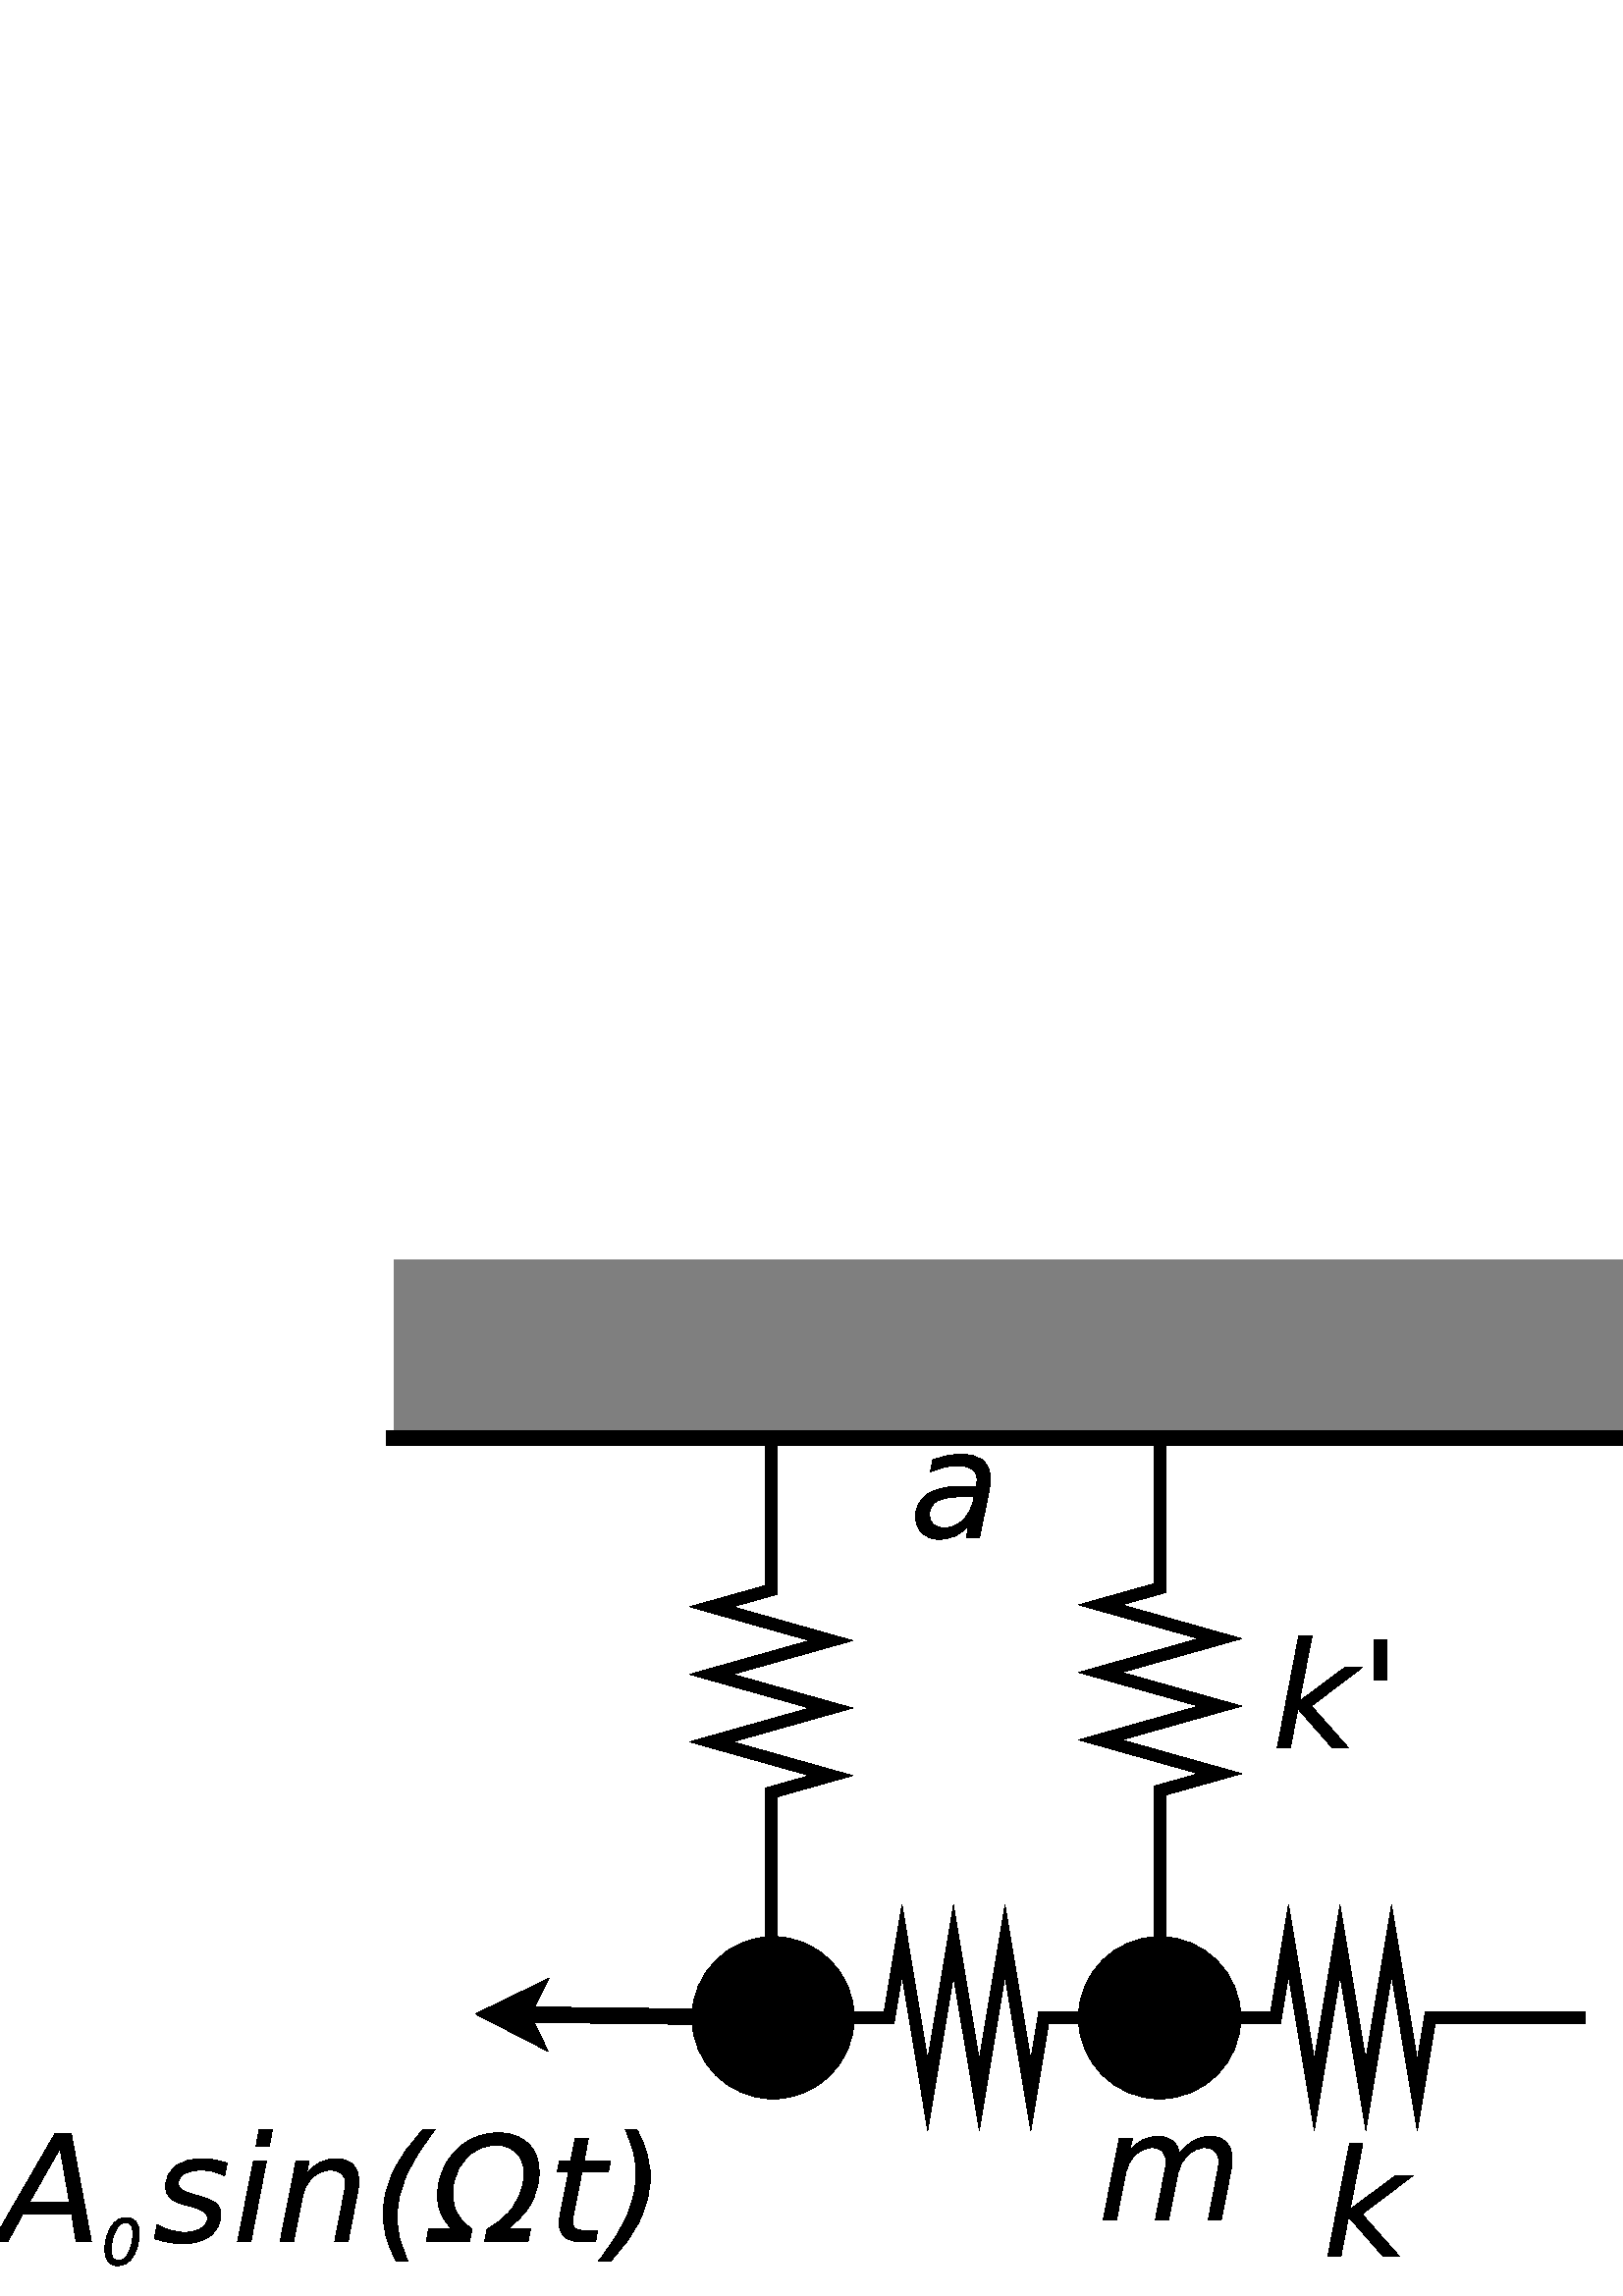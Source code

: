 %!PS-Adobe-2.0 EPSF-2.0
%%Orientation: Portrait
%%Magnification: 1.0
%%BoundingBox: 0 0 1166 380
%%BeginSetup
%%EndSetup
%%EndComments
%%BeginProlog
[ /.notdef /.notdef /.notdef /.notdef /.notdef /.notdef /.notdef /.notdef /.notdef /.notdef
/.notdef /.notdef /.notdef /.notdef /.notdef /.notdef /.notdef /.notdef /.notdef /.notdef
/.notdef /.notdef /.notdef /.notdef /.notdef /.notdef /.notdef /.notdef /.notdef /.notdef
/.notdef /.notdef /space /exclam /quotedbl /numbersign /dollar /percent /ampersand /quoteright
/parenleft /parenright /asterisk /plus /comma /hyphen /period /slash /zero /one
/two /three /four /five /six /seven /eight /nine /colon /semicolon
/less /equal /greater /question /at /A /B /C /D /E
/F /G /H /I /J /K /L /M /N /O
/P /Q /R /S /T /U /V /W /X /Y
/Z /bracketleft /backslash /bracketright /asciicircum /underscore /quoteleft /a /b /c
/d /e /f /g /h /i /j /k /l /m
/n /o /p /q /r /s /t /u /v /w
/x /y /z /braceleft /bar /braceright /asciitilde /.notdef /.notdef /.notdef
/.notdef /.notdef /.notdef /.notdef /.notdef /.notdef /.notdef /.notdef /.notdef /.notdef
/.notdef /.notdef /.notdef /.notdef /.notdef /.notdef /.notdef /.notdef /.notdef /.notdef
/.notdef /.notdef /.notdef /.notdef /.notdef /.notdef /.notdef /.notdef /.notdef /.notdef
/space /exclamdown /cent /sterling /currency /yen /brokenbar /section /dieresis /copyright
/ordfeminine /guillemotleft /logicalnot /hyphen /registered /macron /degree /plusminus /twosuperior /threesuperior
/acute /mu /paragraph /periodcentered /cedilla /onesuperior /ordmasculine /guillemotright /onequarter /onehalf
/threequarters /questiondown /Agrave /Aacute /Acircumflex /Atilde /Adieresis /Aring /AE /Ccedilla
/Egrave /Eacute /Ecircumflex /Edieresis /Igrave /Iacute /Icircumflex /Idieresis /Eth /Ntilde
/Ograve /Oacute /Ocircumflex /Otilde /Odieresis /multiply /Oslash /Ugrave /Uacute /Ucircumflex
/Udieresis /Yacute /Thorn /germandbls /agrave /aacute /acircumflex /atilde /adieresis /aring
/ae /ccedilla /egrave /eacute /ecircumflex /edieresis /igrave /iacute /icircumflex /idieresis
/eth /ntilde /ograve /oacute /ocircumflex /otilde /odieresis /divide /oslash /ugrave
/uacute /ucircumflex /udieresis /yacute /thorn /ydieresis] /isolatin1encoding exch def
/cp {closepath} bind def
/c {curveto} bind def
/f {fill} bind def
/a {arc} bind def
/ef {eofill} bind def
/ex {exch} bind def
/gr {grestore} bind def
/gs {gsave} bind def
/sa {save} bind def
/rs {restore} bind def
/l {lineto} bind def
/m {moveto} bind def
/rm {rmoveto} bind def
/n {newpath} bind def
/s {stroke} bind def
/sh {show} bind def
/slc {setlinecap} bind def
/slj {setlinejoin} bind def
/slw {setlinewidth} bind def
/srgb {setrgbcolor} bind def
/rot {rotate} bind def
/sc {scale} bind def
/sd {setdash} bind def
/ff {findfont} bind def
/sf {setfont} bind def
/scf {scalefont} bind def
/sw {stringwidth pop} bind def
/tr {translate} bind def

/ellipsedict 8 dict def
ellipsedict /mtrx matrix put
/ellipse
{ ellipsedict begin
   /endangle exch def
   /startangle exch def
   /yrad exch def
   /xrad exch def
   /y exch def
   /x exch def   /savematrix mtrx currentmatrix def
   x y tr xrad yrad sc
   0 0 1 startangle endangle arc
   savematrix setmatrix
   end
} def

/mergeprocs {
dup length
3 -1 roll
dup
length
dup
5 1 roll
3 -1 roll
add
array cvx
dup
3 -1 roll
0 exch
putinterval
dup
4 2 roll
putinterval
} bind def
/dpi_x 300 def
/dpi_y 300 def
/conicto {
    /to_y exch def
    /to_x exch def
    /conic_cntrl_y exch def
    /conic_cntrl_x exch def
    currentpoint
    /p0_y exch def
    /p0_x exch def
    /p1_x p0_x conic_cntrl_x p0_x sub 2 3 div mul add def
    /p1_y p0_y conic_cntrl_y p0_y sub 2 3 div mul add def
    /p2_x p1_x to_x p0_x sub 1 3 div mul add def
    /p2_y p1_y to_y p0_y sub 1 3 div mul add def
    p1_x p1_y p2_x p2_y to_x to_y curveto
} bind def
/start_ol { gsave 1.1 dpi_x div dup scale} bind def
/end_ol { closepath fill grestore } bind def
28.346 -28.346 scale
-0.3 -15.1 translate
%%EndProlog


0.498 0.498 0.498 srgb
n 39.35 1.75 m 39.35 14.95 l 41.35 14.95 l 41.35 1.75 l f
0.1 slw
[] 0 sd
[] 0 sd
0 slj
n 39.35 1.75 m 39.35 14.95 l 41.35 14.95 l 41.35 1.75 l cp s
0.0 0.0 0.0 srgb
0.498 0.498 0.498 srgb
n 5.45 1.75 m 5.45 4.0 l 39.3 4.0 l 39.3 1.75 l f
0.1 slw
[] 0 sd
[] 0 sd
0 slj
n 5.45 1.75 m 5.45 4.0 l 39.3 4.0 l 39.3 1.75 l cp s
0.0 0.0 0.0 srgb
0.1 slw
[] 0 sd
[] 0 sd
0 slc
0 slj
0.1 slw
0 slc
0 slj
[] 0 sd
n 10.3 11.5 1.0 1.0 0 360 ellipse f
n 10.3 11.5 1.0 1.0 0 360 ellipse cp s
0 slc
0 slj
[] 0 sd
n 10.3 11.5 1.0 1.0 0 360 ellipse cp s
0.15 slw
[] 0 sd
[] 0 sd
0 slc
0 slj
0.15 slw
0 slc
0 slj
[] 0 sd
n 10.3 11.5 m 11.8 11.5 l 11.967 10.5 l 12.3 12.5 l 12.633 10.5 l 12.967 12.5 l 13.3 10.5 l 13.633 12.5 l 13.8 11.5 l 15.3 11.5 l s
0.15 slw
[] 0 sd
[] 0 sd
0 slc
0 slj
0.15 slw
0 slc
0 slj
[] 0 sd
n 15.3 11.5 m 16.8 11.5 l 16.967 10.5 l 17.3 12.5 l 17.633 10.5 l 17.967 12.5 l 18.3 10.5 l 18.633 12.5 l 18.8 11.5 l 20.3 11.5 l s
0.1 slw
[] 0 sd
[] 0 sd
0 slc
0 slj
0.1 slw
0 slc
0 slj
[] 0 sd
n 15.3 11.5 1.0 1.0 0 360 ellipse f
n 15.3 11.5 1.0 1.0 0 360 ellipse cp s
0 slc
0 slj
[] 0 sd
n 15.3 11.5 1.0 1.0 0 360 ellipse cp s
0.15 slw
[0.2] 0 sd
[0.5] 0 sd
0 slc
n 20.3 11.5 m 22.3 11.5 l s
0.15 slw
[0.5] 0 sd
[0.5] 0 sd
0 slc
n 22.25 11.5 m 24.25 11.5 l s
0.1 slw
[] 0 sd
[] 0 sd
0 slc
0 slj
0.1 slw
0 slc
0 slj
[] 0 sd
n 34.3 11.5 1.0 1.0 0 360 ellipse f
n 34.3 11.5 1.0 1.0 0 360 ellipse cp s
0 slc
0 slj
[] 0 sd
n 34.3 11.5 1.0 1.0 0 360 ellipse cp s
0.15 slw
[] 0 sd
[] 0 sd
0 slc
0 slj
0.15 slw
0 slc
0 slj
[] 0 sd
n 29.25 11.5 m 30.75 11.5 l 30.917 10.5 l 31.25 12.5 l 31.583 10.5 l 31.917 12.5 l 32.25 10.5 l 32.583 12.5 l 32.75 11.5 l 34.25 11.5 l s
0.15 slw
[] 0 sd
[] 0 sd
0 slc
0 slj
0.15 slw
0 slc
0 slj
[] 0 sd
n 24.25 11.5 m 25.75 11.5 l 25.917 10.5 l 26.25 12.5 l 26.583 10.5 l 26.917 12.5 l 27.25 10.5 l 27.583 12.5 l 27.75 11.5 l 29.25 11.5 l s
0.1 slw
[] 0 sd
[] 0 sd
0 slc
0 slj
0.1 slw
0 slc
0 slj
[] 0 sd
n 29.3 11.5 1.0 1.0 0 360 ellipse f
n 29.3 11.5 1.0 1.0 0 360 ellipse cp s
0 slc
0 slj
[] 0 sd
n 29.3 11.5 1.0 1.0 0 360 ellipse cp s
0.2 slw
[] 0 sd
[] 0 sd
0 slc
n 5.3 4.0 m 39.3 4.0 l s
0.2 slw
[] 0 sd
[] 0 sd
0 slc
n 9.25 11.486 m 7.049 11.458 l s
[] 0 sd
0 slj
0 slc
n 6.674 11.453 m 7.177 11.209 l 7.049 11.458 l 7.17 11.709 l ef
n 6.674 11.453 m 7.177 11.209 l 7.049 11.458 l 7.17 11.709 l cp s
gsave 0.3 14.4 translate 0.035 -0.035 scale
start_ol
5521 10880 moveto
7190 10880 lineto
9216 0 lineto
7673 0 lineto
7219 2816 lineto
2304 2816 lineto
761 0 lineto
-768 0 lineto
5521 10880 lineto
6049 9433 moveto
2984 4032 lineto
6992 4032 lineto
6049 9433 lineto
end_ol grestore 
gsave 1.651 14.4 translate 0.035 -0.035 scale
start_ol
end_ol grestore 
gsave 2.278 14.4 translate 0.035 -0.035 scale
start_ol
7474 7936 moveto
7219 6656 lineto
6682 6944 6085 7088 conicto
5489 7232 4856 7232 conicto
3789 7232 3174 6874 conicto
2560 6517 2560 5904 conicto
2560 5189 4010 4806 conicto
4122 4777 4174 4763 conicto
4615 4633 lineto
5953 4261 6400 3853 conicto
6848 3445 6848 2738 conicto
6848 1441 5808 624 conicto
4768 -192 3087 -192 conicto
2439 -192 1725 -67 conicto
1012 57 152 320 conicto
415 1728 lineto
1150 1351 1863 1155 conicto
2577 960 3232 960 conicto
4241 960 4872 1379 conicto
5504 1799 5504 2442 conicto
5504 3136 3845 3563 conicto
3703 3599 lineto
3232 3715 lineto
2220 3985 1750 4425 conicto
1280 4866 1280 5551 conicto
1280 6854 2262 7619 conicto
3245 8384 4932 8384 conicto
5597 8384 6228 8272 conicto
6860 8160 7474 7936 conicto
end_ol grestore 
gsave 3.307 14.4 translate 0.035 -0.035 scale
start_ol
2688 11328 moveto
4028 11328 lineto
3700 9600 lineto
2368 9600 lineto
2688 11328 lineto
2112 8128 moveto
3416 8128 lineto
1856 0 lineto
512 0 lineto
2112 8128 lineto
end_ol grestore 
gsave 3.857 14.4 translate 0.035 -0.035 scale
start_ol
8317 4953 moveto
7360 0 lineto
6013 0 lineto
6967 4902 lineto
7032 5246 7068 5510 conicto
7105 5774 7105 5928 conicto
7105 6543 6719 6887 conicto
6333 7232 5642 7232 conicto
4565 7232 3786 6510 conicto
3007 5788 2767 4550 conicto
1869 0 lineto
512 0 lineto
2112 8128 lineto
3451 8128 lineto
3182 6917 lineto
3743 7618 4529 8001 conicto
5316 8384 6183 8384 conicto
7261 8384 7854 7801 conicto
8448 7218 8448 6162 conicto
8448 5900 8415 5601 conicto
8382 5303 8317 4953 conicto
end_ol grestore 
gsave 5.108 14.4 translate 0.035 -0.035 scale
start_ol
6400 11328 moveto
4465 8912 3512 6741 conicto
2560 4570 2560 2556 conicto
2560 1402 2837 267 conicto
3115 -867 3670 -1984 conicto
2501 -1984 lineto
1819 -729 1485 457 conicto
1152 1643 1152 2782 conicto
1152 4949 2161 7076 conicto
3170 9204 5210 11328 conicto
6400 11328 lineto
end_ol grestore 
gsave 5.877 14.4 translate 0.035 -0.035 scale
start_ol
10012 1296 moveto
9757 0 lineto
5388 0 lineto
5643 1296 lineto
7070 2002 8024 3211 conicto
8978 4420 9262 5891 conicto
9604 7638 8846 8694 conicto
8089 9750 6516 9750 conicto
4944 9750 3779 8694 conicto
2607 7631 2264 5891 conicto
1981 4420 2468 3211 conicto
2963 2002 4121 1296 conicto
3866 0 lineto
-502 0 lineto
-248 1296 lineto
2075 1296 lineto
1121 2308 801 3393 conicto
488 4478 743 5818 conicto
1194 8133 2869 9567 conicto
4544 11002 6764 11002 conicto
8971 11002 10092 9568 conicto
11213 8140 10776 5891 conicto
10507 4478 9779 3400 conicto
9051 2323 7682 1296 conicto
10012 1296 lineto
end_ol grestore 
gsave 7.386 14.4 translate 0.035 -0.035 scale
start_ol
6322 8128 moveto
6118 7104 lineto
3446 7104 lineto
2579 2707 lineto
2536 2461 2514 2294 conicto
2492 2128 2492 2034 conicto
2492 1571 2772 1361 conicto
3052 1152 3671 1152 conicto
5026 1152 lineto
4800 0 lineto
3519 0 lineto
2325 0 1738 469 conicto
1152 939 1152 1893 conicto
1152 2061 1174 2263 conicto
1196 2465 1239 2707 conicto
2106 7104 lineto
967 7104 lineto
1181 8128 lineto
2295 8128 lineto
2747 10432 lineto
4087 10432 lineto
3642 8128 lineto
6322 8128 lineto
end_ol grestore 
gsave 8.16 14.4 translate 0.035 -0.035 scale
start_ol
-960 -1984 moveto
982 432 1931 2603 conicto
2880 4774 2880 6788 conicto
2880 7942 2609 9076 conicto
2339 10211 1790 11328 conicto
2946 11328 lineto
3624 10065 3956 8890 conicto
4288 7715 4288 6577 conicto
4288 4402 3273 2260 conicto
2259 118 237 -1984 conicto
-960 -1984 lineto
end_ol grestore 
gsave 1.6 14.7 translate 0.035 -0.035 scale
start_ol
2588 4800 moveto
3227 4800 3565 4376 conicto
3904 3952 3904 3158 conicto
3904 2555 3745 1960 conicto
3586 1365 3300 894 conicto
3007 423 2612 179 conicto
2217 -64 1738 -64 conicto
1122 -64 785 363 conicto
448 790 448 1578 conicto
448 2175 610 2773 conicto
772 3371 1062 3839 conicto
1351 4310 1740 4555 conicto
2129 4800 2588 4800 conicto
2546 4288 moveto
2310 4288 2097 4161 conicto
1884 4035 1713 3788 conicto
1427 3376 1257 2758 conicto
1088 2141 1088 1492 conicto
1088 976 1270 712 conicto
1452 448 1806 448 conicto
2055 448 2266 574 conicto
2478 701 2649 948 conicto
2931 1357 3097 1974 conicto
3264 2591 3264 3244 conicto
3264 3760 3082 4024 conicto
2900 4288 2546 4288 conicto
end_ol grestore 
0.2 slw
[] 0 sd
[] 0 sd
0 slc
n 39.3 4.0 m 39.3 15.0 l s
0.15 slw
[] 0 sd
[] 0 sd
0 slc
0 slj
0.15 slw
0 slc
0 slj
[] 0 sd
n 34.305 11.481 m 35.805 11.481 l 35.972 10.481 l 36.305 12.481 l 36.638 10.481 l 36.972 12.481 l 37.305 10.481 l 37.638 12.481 l 37.805 11.481 l 39.305 11.481 l s
0.15 slw
[] 0 sd
[] 0 sd
0 slc
0 slj
0.15 slw
0 slc
0 slj
[] 0 sd
n 10.275 4.0 m 10.275 5.965 l 9.5 6.183 l 11.05 6.62 l 9.5 7.057 l 11.05 7.493 l 9.5 7.93 l 11.05 8.367 l 10.275 8.585 l 10.275 10.55 l s
0.15 slw
[] 0 sd
[] 0 sd
0 slc
0 slj
0.15 slw
0 slc
0 slj
[] 0 sd
n 15.307 3.975 m 15.307 5.94 l 14.532 6.158 l 16.082 6.595 l 14.532 7.032 l 16.082 7.468 l 14.532 7.905 l 16.082 8.342 l 15.307 8.56 l 15.307 10.525 l s
0.15 slw
[] 0 sd
[] 0 sd
0 slc
0 slj
0.15 slw
0 slc
0 slj
[] 0 sd
n 29.312 3.95 m 29.312 5.915 l 28.537 6.133 l 30.087 6.57 l 28.537 7.007 l 30.087 7.443 l 28.537 7.88 l 30.087 8.317 l 29.312 8.535 l 29.312 10.5 l s
0.15 slw
[] 0 sd
[] 0 sd
0 slc
0 slj
0.15 slw
0 slc
0 slj
[] 0 sd
n 34.267 4.025 m 34.267 5.99 l 33.492 6.208 l 35.042 6.645 l 33.492 7.082 l 35.042 7.518 l 33.492 7.955 l 35.042 8.392 l 34.267 8.61 l 34.267 10.575 l s
gsave 14.505 14.11 translate 0.035 -0.035 scale
start_ol
13386 4953 moveto
12416 0 lineto
11100 0 lineto
12043 4909 lineto
12102 5224 12131 5451 conicto
12160 5678 12160 5840 conicto
12160 6499 11794 6865 conicto
11428 7232 10770 7232 conicto
9790 7232 9022 6495 conicto
8254 5759 8027 4580 conicto
7104 0 lineto
5773 0 lineto
6721 4909 lineto
6779 5180 6807 5411 conicto
6836 5642 6836 5825 conicto
6836 6492 6474 6862 conicto
6113 7232 5476 7232 conicto
4492 7232 3732 6495 conicto
2973 5759 2749 4580 conicto
1856 0 lineto
512 0 lineto
2112 8128 lineto
3443 8128 lineto
3190 6932 lineto
3737 7640 4469 8012 conicto
5202 8384 6041 8384 conicto
6931 8384 7503 7920 conicto
8075 7457 8192 6631 conicto
8804 7486 9609 7935 conicto
10414 8384 11311 8384 conicto
12360 8384 12932 7779 conicto
13504 7175 13504 6068 conicto
13504 5827 13474 5539 conicto
13445 5252 13386 4953 conicto
end_ol grestore 
gsave 17.41 14.585 translate 0.035 -0.035 scale
start_ol
2688 11328 moveto
4029 11328 lineto
2746 4710 lineto
7346 8128 lineto
9088 8128 lineto
3956 4238 lineto
7703 0 lineto
6078 0 lineto
2595 3970 lineto
1833 0 lineto
512 0 lineto
2688 11328 lineto
end_ol grestore 
gsave 12.06 5.285 translate 0.035 -0.035 scale
start_ol
8041 4636 moveto
7097 0 lineto
5763 0 lineto
6007 1269 lineto
5420 535 4670 171 conicto
3921 -192 3001 -192 conicto
1965 -192 1302 439 conicto
640 1071 640 2060 conicto
640 3474 1776 4297 conicto
2912 5120 4908 5120 conicto
6747 5120 lineto
6819 5496 lineto
6834 5555 6841 5625 conicto
6848 5695 6848 5843 conicto
6848 6501 6327 6866 conicto
5806 7232 4865 7232 conicto
4218 7232 3539 7072 conicto
2860 6912 2141 6592 conicto
2371 7808 lineto
3127 8096 3850 8240 conicto
4573 8384 5249 8384 conicto
6688 8384 7440 7749 conicto
8192 7115 8192 5905 conicto
8192 5662 8154 5333 conicto
8117 5005 8041 4636 conicto
6553 4096 moveto
5231 4096 lineto
3607 4096 2827 3661 conicto
2048 3226 2048 2312 conicto
2048 1679 2447 1319 conicto
2846 960 3550 960 conicto
4628 960 5432 1733 conicto
6237 2506 6496 3801 conicto
6553 4096 lineto
end_ol grestore 
gsave 16.755 8.01 translate 0.035 -0.035 scale
start_ol
2688 11328 moveto
4029 11328 lineto
2746 4710 lineto
7346 8128 lineto
9088 8128 lineto
3956 4238 lineto
7703 0 lineto
6078 0 lineto
2595 3970 lineto
1833 0 lineto
512 0 lineto
2688 11328 lineto
end_ol grestore 
gsave 17.899 8.01 translate 0.035 -0.035 scale
start_ol
2624 10880 moveto
2624 6848 lineto
1408 6848 lineto
1408 10880 lineto
2624 10880 lineto
end_ol grestore 
showpage
